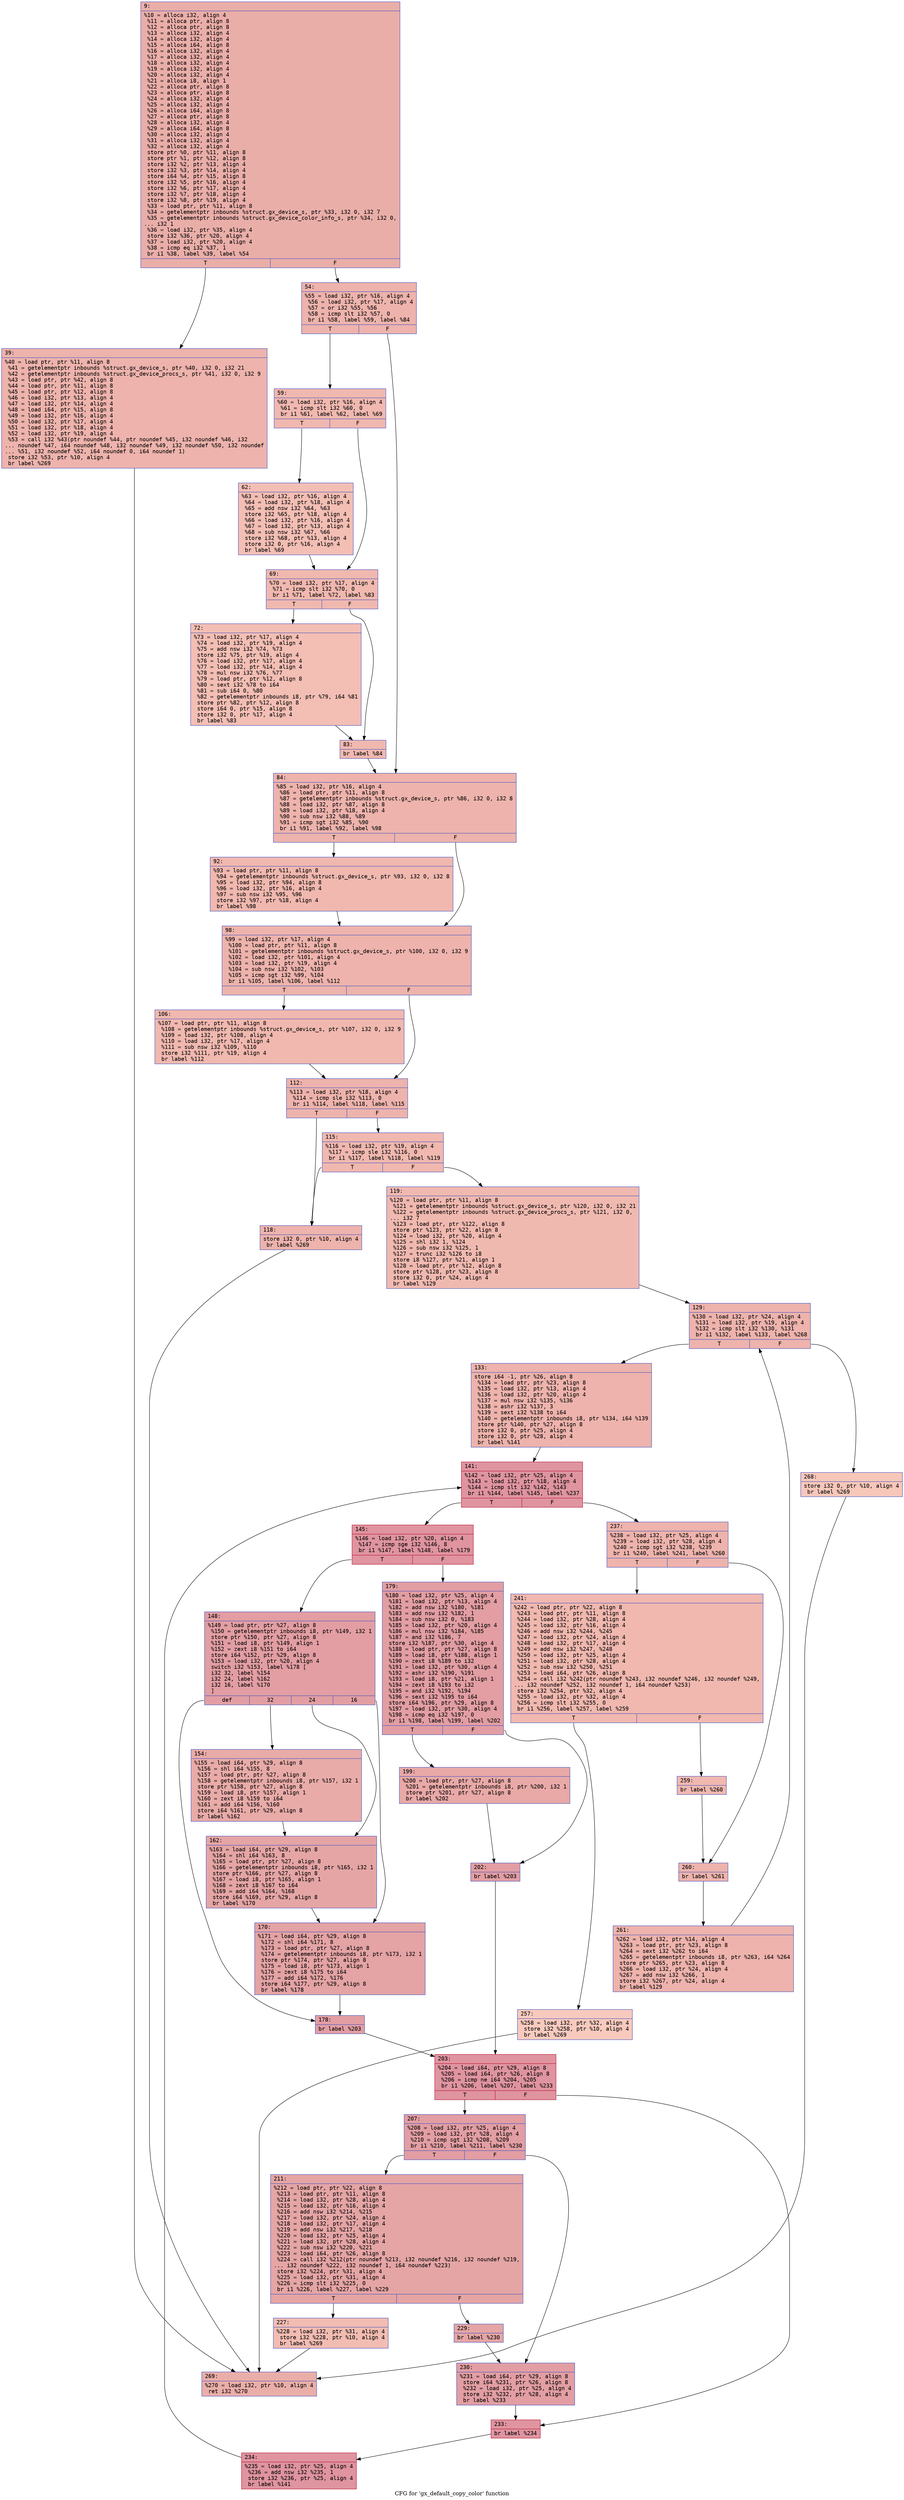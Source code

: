 digraph "CFG for 'gx_default_copy_color' function" {
	label="CFG for 'gx_default_copy_color' function";

	Node0x6000000583c0 [shape=record,color="#3d50c3ff", style=filled, fillcolor="#d0473d70" fontname="Courier",label="{9:\l|  %10 = alloca i32, align 4\l  %11 = alloca ptr, align 8\l  %12 = alloca ptr, align 8\l  %13 = alloca i32, align 4\l  %14 = alloca i32, align 4\l  %15 = alloca i64, align 8\l  %16 = alloca i32, align 4\l  %17 = alloca i32, align 4\l  %18 = alloca i32, align 4\l  %19 = alloca i32, align 4\l  %20 = alloca i32, align 4\l  %21 = alloca i8, align 1\l  %22 = alloca ptr, align 8\l  %23 = alloca ptr, align 8\l  %24 = alloca i32, align 4\l  %25 = alloca i32, align 4\l  %26 = alloca i64, align 8\l  %27 = alloca ptr, align 8\l  %28 = alloca i32, align 4\l  %29 = alloca i64, align 8\l  %30 = alloca i32, align 4\l  %31 = alloca i32, align 4\l  %32 = alloca i32, align 4\l  store ptr %0, ptr %11, align 8\l  store ptr %1, ptr %12, align 8\l  store i32 %2, ptr %13, align 4\l  store i32 %3, ptr %14, align 4\l  store i64 %4, ptr %15, align 8\l  store i32 %5, ptr %16, align 4\l  store i32 %6, ptr %17, align 4\l  store i32 %7, ptr %18, align 4\l  store i32 %8, ptr %19, align 4\l  %33 = load ptr, ptr %11, align 8\l  %34 = getelementptr inbounds %struct.gx_device_s, ptr %33, i32 0, i32 7\l  %35 = getelementptr inbounds %struct.gx_device_color_info_s, ptr %34, i32 0,\l... i32 1\l  %36 = load i32, ptr %35, align 4\l  store i32 %36, ptr %20, align 4\l  %37 = load i32, ptr %20, align 4\l  %38 = icmp eq i32 %37, 1\l  br i1 %38, label %39, label %54\l|{<s0>T|<s1>F}}"];
	Node0x6000000583c0:s0 -> Node0x600000058410[tooltip="9 -> 39\nProbability 50.00%" ];
	Node0x6000000583c0:s1 -> Node0x600000058460[tooltip="9 -> 54\nProbability 50.00%" ];
	Node0x600000058410 [shape=record,color="#3d50c3ff", style=filled, fillcolor="#d6524470" fontname="Courier",label="{39:\l|  %40 = load ptr, ptr %11, align 8\l  %41 = getelementptr inbounds %struct.gx_device_s, ptr %40, i32 0, i32 21\l  %42 = getelementptr inbounds %struct.gx_device_procs_s, ptr %41, i32 0, i32 9\l  %43 = load ptr, ptr %42, align 8\l  %44 = load ptr, ptr %11, align 8\l  %45 = load ptr, ptr %12, align 8\l  %46 = load i32, ptr %13, align 4\l  %47 = load i32, ptr %14, align 4\l  %48 = load i64, ptr %15, align 8\l  %49 = load i32, ptr %16, align 4\l  %50 = load i32, ptr %17, align 4\l  %51 = load i32, ptr %18, align 4\l  %52 = load i32, ptr %19, align 4\l  %53 = call i32 %43(ptr noundef %44, ptr noundef %45, i32 noundef %46, i32\l... noundef %47, i64 noundef %48, i32 noundef %49, i32 noundef %50, i32 noundef\l... %51, i32 noundef %52, i64 noundef 0, i64 noundef 1)\l  store i32 %53, ptr %10, align 4\l  br label %269\l}"];
	Node0x600000058410 -> Node0x600000059130[tooltip="39 -> 269\nProbability 100.00%" ];
	Node0x600000058460 [shape=record,color="#3d50c3ff", style=filled, fillcolor="#d6524470" fontname="Courier",label="{54:\l|  %55 = load i32, ptr %16, align 4\l  %56 = load i32, ptr %17, align 4\l  %57 = or i32 %55, %56\l  %58 = icmp slt i32 %57, 0\l  br i1 %58, label %59, label %84\l|{<s0>T|<s1>F}}"];
	Node0x600000058460:s0 -> Node0x6000000584b0[tooltip="54 -> 59\nProbability 37.50%" ];
	Node0x600000058460:s1 -> Node0x600000058640[tooltip="54 -> 84\nProbability 62.50%" ];
	Node0x6000000584b0 [shape=record,color="#3d50c3ff", style=filled, fillcolor="#dc5d4a70" fontname="Courier",label="{59:\l|  %60 = load i32, ptr %16, align 4\l  %61 = icmp slt i32 %60, 0\l  br i1 %61, label %62, label %69\l|{<s0>T|<s1>F}}"];
	Node0x6000000584b0:s0 -> Node0x600000058500[tooltip="59 -> 62\nProbability 37.50%" ];
	Node0x6000000584b0:s1 -> Node0x600000058550[tooltip="59 -> 69\nProbability 62.50%" ];
	Node0x600000058500 [shape=record,color="#3d50c3ff", style=filled, fillcolor="#e36c5570" fontname="Courier",label="{62:\l|  %63 = load i32, ptr %16, align 4\l  %64 = load i32, ptr %18, align 4\l  %65 = add nsw i32 %64, %63\l  store i32 %65, ptr %18, align 4\l  %66 = load i32, ptr %16, align 4\l  %67 = load i32, ptr %13, align 4\l  %68 = sub nsw i32 %67, %66\l  store i32 %68, ptr %13, align 4\l  store i32 0, ptr %16, align 4\l  br label %69\l}"];
	Node0x600000058500 -> Node0x600000058550[tooltip="62 -> 69\nProbability 100.00%" ];
	Node0x600000058550 [shape=record,color="#3d50c3ff", style=filled, fillcolor="#dc5d4a70" fontname="Courier",label="{69:\l|  %70 = load i32, ptr %17, align 4\l  %71 = icmp slt i32 %70, 0\l  br i1 %71, label %72, label %83\l|{<s0>T|<s1>F}}"];
	Node0x600000058550:s0 -> Node0x6000000585a0[tooltip="69 -> 72\nProbability 37.50%" ];
	Node0x600000058550:s1 -> Node0x6000000585f0[tooltip="69 -> 83\nProbability 62.50%" ];
	Node0x6000000585a0 [shape=record,color="#3d50c3ff", style=filled, fillcolor="#e36c5570" fontname="Courier",label="{72:\l|  %73 = load i32, ptr %17, align 4\l  %74 = load i32, ptr %19, align 4\l  %75 = add nsw i32 %74, %73\l  store i32 %75, ptr %19, align 4\l  %76 = load i32, ptr %17, align 4\l  %77 = load i32, ptr %14, align 4\l  %78 = mul nsw i32 %76, %77\l  %79 = load ptr, ptr %12, align 8\l  %80 = sext i32 %78 to i64\l  %81 = sub i64 0, %80\l  %82 = getelementptr inbounds i8, ptr %79, i64 %81\l  store ptr %82, ptr %12, align 8\l  store i64 0, ptr %15, align 8\l  store i32 0, ptr %17, align 4\l  br label %83\l}"];
	Node0x6000000585a0 -> Node0x6000000585f0[tooltip="72 -> 83\nProbability 100.00%" ];
	Node0x6000000585f0 [shape=record,color="#3d50c3ff", style=filled, fillcolor="#dc5d4a70" fontname="Courier",label="{83:\l|  br label %84\l}"];
	Node0x6000000585f0 -> Node0x600000058640[tooltip="83 -> 84\nProbability 100.00%" ];
	Node0x600000058640 [shape=record,color="#3d50c3ff", style=filled, fillcolor="#d6524470" fontname="Courier",label="{84:\l|  %85 = load i32, ptr %16, align 4\l  %86 = load ptr, ptr %11, align 8\l  %87 = getelementptr inbounds %struct.gx_device_s, ptr %86, i32 0, i32 8\l  %88 = load i32, ptr %87, align 8\l  %89 = load i32, ptr %18, align 4\l  %90 = sub nsw i32 %88, %89\l  %91 = icmp sgt i32 %85, %90\l  br i1 %91, label %92, label %98\l|{<s0>T|<s1>F}}"];
	Node0x600000058640:s0 -> Node0x600000058690[tooltip="84 -> 92\nProbability 50.00%" ];
	Node0x600000058640:s1 -> Node0x6000000586e0[tooltip="84 -> 98\nProbability 50.00%" ];
	Node0x600000058690 [shape=record,color="#3d50c3ff", style=filled, fillcolor="#dc5d4a70" fontname="Courier",label="{92:\l|  %93 = load ptr, ptr %11, align 8\l  %94 = getelementptr inbounds %struct.gx_device_s, ptr %93, i32 0, i32 8\l  %95 = load i32, ptr %94, align 8\l  %96 = load i32, ptr %16, align 4\l  %97 = sub nsw i32 %95, %96\l  store i32 %97, ptr %18, align 4\l  br label %98\l}"];
	Node0x600000058690 -> Node0x6000000586e0[tooltip="92 -> 98\nProbability 100.00%" ];
	Node0x6000000586e0 [shape=record,color="#3d50c3ff", style=filled, fillcolor="#d6524470" fontname="Courier",label="{98:\l|  %99 = load i32, ptr %17, align 4\l  %100 = load ptr, ptr %11, align 8\l  %101 = getelementptr inbounds %struct.gx_device_s, ptr %100, i32 0, i32 9\l  %102 = load i32, ptr %101, align 4\l  %103 = load i32, ptr %19, align 4\l  %104 = sub nsw i32 %102, %103\l  %105 = icmp sgt i32 %99, %104\l  br i1 %105, label %106, label %112\l|{<s0>T|<s1>F}}"];
	Node0x6000000586e0:s0 -> Node0x600000058730[tooltip="98 -> 106\nProbability 50.00%" ];
	Node0x6000000586e0:s1 -> Node0x600000058780[tooltip="98 -> 112\nProbability 50.00%" ];
	Node0x600000058730 [shape=record,color="#3d50c3ff", style=filled, fillcolor="#dc5d4a70" fontname="Courier",label="{106:\l|  %107 = load ptr, ptr %11, align 8\l  %108 = getelementptr inbounds %struct.gx_device_s, ptr %107, i32 0, i32 9\l  %109 = load i32, ptr %108, align 4\l  %110 = load i32, ptr %17, align 4\l  %111 = sub nsw i32 %109, %110\l  store i32 %111, ptr %19, align 4\l  br label %112\l}"];
	Node0x600000058730 -> Node0x600000058780[tooltip="106 -> 112\nProbability 100.00%" ];
	Node0x600000058780 [shape=record,color="#3d50c3ff", style=filled, fillcolor="#d6524470" fontname="Courier",label="{112:\l|  %113 = load i32, ptr %18, align 4\l  %114 = icmp sle i32 %113, 0\l  br i1 %114, label %118, label %115\l|{<s0>T|<s1>F}}"];
	Node0x600000058780:s0 -> Node0x600000058820[tooltip="112 -> 118\nProbability 50.00%" ];
	Node0x600000058780:s1 -> Node0x6000000587d0[tooltip="112 -> 115\nProbability 50.00%" ];
	Node0x6000000587d0 [shape=record,color="#3d50c3ff", style=filled, fillcolor="#dc5d4a70" fontname="Courier",label="{115:\l|  %116 = load i32, ptr %19, align 4\l  %117 = icmp sle i32 %116, 0\l  br i1 %117, label %118, label %119\l|{<s0>T|<s1>F}}"];
	Node0x6000000587d0:s0 -> Node0x600000058820[tooltip="115 -> 118\nProbability 50.00%" ];
	Node0x6000000587d0:s1 -> Node0x600000058870[tooltip="115 -> 119\nProbability 50.00%" ];
	Node0x600000058820 [shape=record,color="#3d50c3ff", style=filled, fillcolor="#d6524470" fontname="Courier",label="{118:\l|  store i32 0, ptr %10, align 4\l  br label %269\l}"];
	Node0x600000058820 -> Node0x600000059130[tooltip="118 -> 269\nProbability 100.00%" ];
	Node0x600000058870 [shape=record,color="#3d50c3ff", style=filled, fillcolor="#de614d70" fontname="Courier",label="{119:\l|  %120 = load ptr, ptr %11, align 8\l  %121 = getelementptr inbounds %struct.gx_device_s, ptr %120, i32 0, i32 21\l  %122 = getelementptr inbounds %struct.gx_device_procs_s, ptr %121, i32 0,\l... i32 7\l  %123 = load ptr, ptr %122, align 8\l  store ptr %123, ptr %22, align 8\l  %124 = load i32, ptr %20, align 4\l  %125 = shl i32 1, %124\l  %126 = sub nsw i32 %125, 1\l  %127 = trunc i32 %126 to i8\l  store i8 %127, ptr %21, align 1\l  %128 = load ptr, ptr %12, align 8\l  store ptr %128, ptr %23, align 8\l  store i32 0, ptr %24, align 4\l  br label %129\l}"];
	Node0x600000058870 -> Node0x6000000588c0[tooltip="119 -> 129\nProbability 100.00%" ];
	Node0x6000000588c0 [shape=record,color="#3d50c3ff", style=filled, fillcolor="#d6524470" fontname="Courier",label="{129:\l|  %130 = load i32, ptr %24, align 4\l  %131 = load i32, ptr %19, align 4\l  %132 = icmp slt i32 %130, %131\l  br i1 %132, label %133, label %268\l|{<s0>T|<s1>F}}"];
	Node0x6000000588c0:s0 -> Node0x600000058910[tooltip="129 -> 133\nProbability 96.88%" ];
	Node0x6000000588c0:s1 -> Node0x6000000590e0[tooltip="129 -> 268\nProbability 3.12%" ];
	Node0x600000058910 [shape=record,color="#3d50c3ff", style=filled, fillcolor="#d6524470" fontname="Courier",label="{133:\l|  store i64 -1, ptr %26, align 8\l  %134 = load ptr, ptr %23, align 8\l  %135 = load i32, ptr %13, align 4\l  %136 = load i32, ptr %20, align 4\l  %137 = mul nsw i32 %135, %136\l  %138 = ashr i32 %137, 3\l  %139 = sext i32 %138 to i64\l  %140 = getelementptr inbounds i8, ptr %134, i64 %139\l  store ptr %140, ptr %27, align 8\l  store i32 0, ptr %25, align 4\l  store i32 0, ptr %28, align 4\l  br label %141\l}"];
	Node0x600000058910 -> Node0x600000058960[tooltip="133 -> 141\nProbability 100.00%" ];
	Node0x600000058960 [shape=record,color="#b70d28ff", style=filled, fillcolor="#b70d2870" fontname="Courier",label="{141:\l|  %142 = load i32, ptr %25, align 4\l  %143 = load i32, ptr %18, align 4\l  %144 = icmp slt i32 %142, %143\l  br i1 %144, label %145, label %237\l|{<s0>T|<s1>F}}"];
	Node0x600000058960:s0 -> Node0x6000000589b0[tooltip="141 -> 145\nProbability 96.88%" ];
	Node0x600000058960:s1 -> Node0x600000058f00[tooltip="141 -> 237\nProbability 3.12%" ];
	Node0x6000000589b0 [shape=record,color="#b70d28ff", style=filled, fillcolor="#b70d2870" fontname="Courier",label="{145:\l|  %146 = load i32, ptr %20, align 4\l  %147 = icmp sge i32 %146, 8\l  br i1 %147, label %148, label %179\l|{<s0>T|<s1>F}}"];
	Node0x6000000589b0:s0 -> Node0x600000058a00[tooltip="145 -> 148\nProbability 50.00%" ];
	Node0x6000000589b0:s1 -> Node0x600000058b90[tooltip="145 -> 179\nProbability 50.00%" ];
	Node0x600000058a00 [shape=record,color="#3d50c3ff", style=filled, fillcolor="#be242e70" fontname="Courier",label="{148:\l|  %149 = load ptr, ptr %27, align 8\l  %150 = getelementptr inbounds i8, ptr %149, i32 1\l  store ptr %150, ptr %27, align 8\l  %151 = load i8, ptr %149, align 1\l  %152 = zext i8 %151 to i64\l  store i64 %152, ptr %29, align 8\l  %153 = load i32, ptr %20, align 4\l  switch i32 %153, label %178 [\l    i32 32, label %154\l    i32 24, label %162\l    i32 16, label %170\l  ]\l|{<s0>def|<s1>32|<s2>24|<s3>16}}"];
	Node0x600000058a00:s0 -> Node0x600000058b40[tooltip="148 -> 178\nProbability 25.00%" ];
	Node0x600000058a00:s1 -> Node0x600000058a50[tooltip="148 -> 154\nProbability 25.00%" ];
	Node0x600000058a00:s2 -> Node0x600000058aa0[tooltip="148 -> 162\nProbability 25.00%" ];
	Node0x600000058a00:s3 -> Node0x600000058af0[tooltip="148 -> 170\nProbability 25.00%" ];
	Node0x600000058a50 [shape=record,color="#3d50c3ff", style=filled, fillcolor="#cc403a70" fontname="Courier",label="{154:\l|  %155 = load i64, ptr %29, align 8\l  %156 = shl i64 %155, 8\l  %157 = load ptr, ptr %27, align 8\l  %158 = getelementptr inbounds i8, ptr %157, i32 1\l  store ptr %158, ptr %27, align 8\l  %159 = load i8, ptr %157, align 1\l  %160 = zext i8 %159 to i64\l  %161 = add i64 %156, %160\l  store i64 %161, ptr %29, align 8\l  br label %162\l}"];
	Node0x600000058a50 -> Node0x600000058aa0[tooltip="154 -> 162\nProbability 100.00%" ];
	Node0x600000058aa0 [shape=record,color="#3d50c3ff", style=filled, fillcolor="#c5333470" fontname="Courier",label="{162:\l|  %163 = load i64, ptr %29, align 8\l  %164 = shl i64 %163, 8\l  %165 = load ptr, ptr %27, align 8\l  %166 = getelementptr inbounds i8, ptr %165, i32 1\l  store ptr %166, ptr %27, align 8\l  %167 = load i8, ptr %165, align 1\l  %168 = zext i8 %167 to i64\l  %169 = add i64 %164, %168\l  store i64 %169, ptr %29, align 8\l  br label %170\l}"];
	Node0x600000058aa0 -> Node0x600000058af0[tooltip="162 -> 170\nProbability 100.00%" ];
	Node0x600000058af0 [shape=record,color="#3d50c3ff", style=filled, fillcolor="#c32e3170" fontname="Courier",label="{170:\l|  %171 = load i64, ptr %29, align 8\l  %172 = shl i64 %171, 8\l  %173 = load ptr, ptr %27, align 8\l  %174 = getelementptr inbounds i8, ptr %173, i32 1\l  store ptr %174, ptr %27, align 8\l  %175 = load i8, ptr %173, align 1\l  %176 = zext i8 %175 to i64\l  %177 = add i64 %172, %176\l  store i64 %177, ptr %29, align 8\l  br label %178\l}"];
	Node0x600000058af0 -> Node0x600000058b40[tooltip="170 -> 178\nProbability 100.00%" ];
	Node0x600000058b40 [shape=record,color="#3d50c3ff", style=filled, fillcolor="#be242e70" fontname="Courier",label="{178:\l|  br label %203\l}"];
	Node0x600000058b40 -> Node0x600000058c80[tooltip="178 -> 203\nProbability 100.00%" ];
	Node0x600000058b90 [shape=record,color="#3d50c3ff", style=filled, fillcolor="#be242e70" fontname="Courier",label="{179:\l|  %180 = load i32, ptr %25, align 4\l  %181 = load i32, ptr %13, align 4\l  %182 = add nsw i32 %180, %181\l  %183 = add nsw i32 %182, 1\l  %184 = sub nsw i32 0, %183\l  %185 = load i32, ptr %20, align 4\l  %186 = mul nsw i32 %184, %185\l  %187 = and i32 %186, 7\l  store i32 %187, ptr %30, align 4\l  %188 = load ptr, ptr %27, align 8\l  %189 = load i8, ptr %188, align 1\l  %190 = zext i8 %189 to i32\l  %191 = load i32, ptr %30, align 4\l  %192 = ashr i32 %190, %191\l  %193 = load i8, ptr %21, align 1\l  %194 = zext i8 %193 to i32\l  %195 = and i32 %192, %194\l  %196 = sext i32 %195 to i64\l  store i64 %196, ptr %29, align 8\l  %197 = load i32, ptr %30, align 4\l  %198 = icmp eq i32 %197, 0\l  br i1 %198, label %199, label %202\l|{<s0>T|<s1>F}}"];
	Node0x600000058b90:s0 -> Node0x600000058be0[tooltip="179 -> 199\nProbability 37.50%" ];
	Node0x600000058b90:s1 -> Node0x600000058c30[tooltip="179 -> 202\nProbability 62.50%" ];
	Node0x600000058be0 [shape=record,color="#3d50c3ff", style=filled, fillcolor="#ca3b3770" fontname="Courier",label="{199:\l|  %200 = load ptr, ptr %27, align 8\l  %201 = getelementptr inbounds i8, ptr %200, i32 1\l  store ptr %201, ptr %27, align 8\l  br label %202\l}"];
	Node0x600000058be0 -> Node0x600000058c30[tooltip="199 -> 202\nProbability 100.00%" ];
	Node0x600000058c30 [shape=record,color="#3d50c3ff", style=filled, fillcolor="#be242e70" fontname="Courier",label="{202:\l|  br label %203\l}"];
	Node0x600000058c30 -> Node0x600000058c80[tooltip="202 -> 203\nProbability 100.00%" ];
	Node0x600000058c80 [shape=record,color="#b70d28ff", style=filled, fillcolor="#b70d2870" fontname="Courier",label="{203:\l|  %204 = load i64, ptr %29, align 8\l  %205 = load i64, ptr %26, align 8\l  %206 = icmp ne i64 %204, %205\l  br i1 %206, label %207, label %233\l|{<s0>T|<s1>F}}"];
	Node0x600000058c80:s0 -> Node0x600000058cd0[tooltip="203 -> 207\nProbability 50.00%" ];
	Node0x600000058c80:s1 -> Node0x600000058e60[tooltip="203 -> 233\nProbability 50.00%" ];
	Node0x600000058cd0 [shape=record,color="#3d50c3ff", style=filled, fillcolor="#be242e70" fontname="Courier",label="{207:\l|  %208 = load i32, ptr %25, align 4\l  %209 = load i32, ptr %28, align 4\l  %210 = icmp sgt i32 %208, %209\l  br i1 %210, label %211, label %230\l|{<s0>T|<s1>F}}"];
	Node0x600000058cd0:s0 -> Node0x600000058d20[tooltip="207 -> 211\nProbability 50.00%" ];
	Node0x600000058cd0:s1 -> Node0x600000058e10[tooltip="207 -> 230\nProbability 50.00%" ];
	Node0x600000058d20 [shape=record,color="#3d50c3ff", style=filled, fillcolor="#c5333470" fontname="Courier",label="{211:\l|  %212 = load ptr, ptr %22, align 8\l  %213 = load ptr, ptr %11, align 8\l  %214 = load i32, ptr %28, align 4\l  %215 = load i32, ptr %16, align 4\l  %216 = add nsw i32 %214, %215\l  %217 = load i32, ptr %24, align 4\l  %218 = load i32, ptr %17, align 4\l  %219 = add nsw i32 %217, %218\l  %220 = load i32, ptr %25, align 4\l  %221 = load i32, ptr %28, align 4\l  %222 = sub nsw i32 %220, %221\l  %223 = load i64, ptr %26, align 8\l  %224 = call i32 %212(ptr noundef %213, i32 noundef %216, i32 noundef %219,\l... i32 noundef %222, i32 noundef 1, i64 noundef %223)\l  store i32 %224, ptr %31, align 4\l  %225 = load i32, ptr %31, align 4\l  %226 = icmp slt i32 %225, 0\l  br i1 %226, label %227, label %229\l|{<s0>T|<s1>F}}"];
	Node0x600000058d20:s0 -> Node0x600000058d70[tooltip="211 -> 227\nProbability 3.12%" ];
	Node0x600000058d20:s1 -> Node0x600000058dc0[tooltip="211 -> 229\nProbability 96.88%" ];
	Node0x600000058d70 [shape=record,color="#3d50c3ff", style=filled, fillcolor="#e1675170" fontname="Courier",label="{227:\l|  %228 = load i32, ptr %31, align 4\l  store i32 %228, ptr %10, align 4\l  br label %269\l}"];
	Node0x600000058d70 -> Node0x600000059130[tooltip="227 -> 269\nProbability 100.00%" ];
	Node0x600000058dc0 [shape=record,color="#3d50c3ff", style=filled, fillcolor="#c5333470" fontname="Courier",label="{229:\l|  br label %230\l}"];
	Node0x600000058dc0 -> Node0x600000058e10[tooltip="229 -> 230\nProbability 100.00%" ];
	Node0x600000058e10 [shape=record,color="#3d50c3ff", style=filled, fillcolor="#be242e70" fontname="Courier",label="{230:\l|  %231 = load i64, ptr %29, align 8\l  store i64 %231, ptr %26, align 8\l  %232 = load i32, ptr %25, align 4\l  store i32 %232, ptr %28, align 4\l  br label %233\l}"];
	Node0x600000058e10 -> Node0x600000058e60[tooltip="230 -> 233\nProbability 100.00%" ];
	Node0x600000058e60 [shape=record,color="#b70d28ff", style=filled, fillcolor="#b70d2870" fontname="Courier",label="{233:\l|  br label %234\l}"];
	Node0x600000058e60 -> Node0x600000058eb0[tooltip="233 -> 234\nProbability 100.00%" ];
	Node0x600000058eb0 [shape=record,color="#b70d28ff", style=filled, fillcolor="#b70d2870" fontname="Courier",label="{234:\l|  %235 = load i32, ptr %25, align 4\l  %236 = add nsw i32 %235, 1\l  store i32 %236, ptr %25, align 4\l  br label %141\l}"];
	Node0x600000058eb0 -> Node0x600000058960[tooltip="234 -> 141\nProbability 100.00%" ];
	Node0x600000058f00 [shape=record,color="#3d50c3ff", style=filled, fillcolor="#d6524470" fontname="Courier",label="{237:\l|  %238 = load i32, ptr %25, align 4\l  %239 = load i32, ptr %28, align 4\l  %240 = icmp sgt i32 %238, %239\l  br i1 %240, label %241, label %260\l|{<s0>T|<s1>F}}"];
	Node0x600000058f00:s0 -> Node0x600000058f50[tooltip="237 -> 241\nProbability 50.00%" ];
	Node0x600000058f00:s1 -> Node0x600000059040[tooltip="237 -> 260\nProbability 50.00%" ];
	Node0x600000058f50 [shape=record,color="#3d50c3ff", style=filled, fillcolor="#dc5d4a70" fontname="Courier",label="{241:\l|  %242 = load ptr, ptr %22, align 8\l  %243 = load ptr, ptr %11, align 8\l  %244 = load i32, ptr %28, align 4\l  %245 = load i32, ptr %16, align 4\l  %246 = add nsw i32 %244, %245\l  %247 = load i32, ptr %24, align 4\l  %248 = load i32, ptr %17, align 4\l  %249 = add nsw i32 %247, %248\l  %250 = load i32, ptr %25, align 4\l  %251 = load i32, ptr %28, align 4\l  %252 = sub nsw i32 %250, %251\l  %253 = load i64, ptr %26, align 8\l  %254 = call i32 %242(ptr noundef %243, i32 noundef %246, i32 noundef %249,\l... i32 noundef %252, i32 noundef 1, i64 noundef %253)\l  store i32 %254, ptr %32, align 4\l  %255 = load i32, ptr %32, align 4\l  %256 = icmp slt i32 %255, 0\l  br i1 %256, label %257, label %259\l|{<s0>T|<s1>F}}"];
	Node0x600000058f50:s0 -> Node0x600000058fa0[tooltip="241 -> 257\nProbability 3.12%" ];
	Node0x600000058f50:s1 -> Node0x600000058ff0[tooltip="241 -> 259\nProbability 96.88%" ];
	Node0x600000058fa0 [shape=record,color="#3d50c3ff", style=filled, fillcolor="#ef886b70" fontname="Courier",label="{257:\l|  %258 = load i32, ptr %32, align 4\l  store i32 %258, ptr %10, align 4\l  br label %269\l}"];
	Node0x600000058fa0 -> Node0x600000059130[tooltip="257 -> 269\nProbability 100.00%" ];
	Node0x600000058ff0 [shape=record,color="#3d50c3ff", style=filled, fillcolor="#dc5d4a70" fontname="Courier",label="{259:\l|  br label %260\l}"];
	Node0x600000058ff0 -> Node0x600000059040[tooltip="259 -> 260\nProbability 100.00%" ];
	Node0x600000059040 [shape=record,color="#3d50c3ff", style=filled, fillcolor="#d6524470" fontname="Courier",label="{260:\l|  br label %261\l}"];
	Node0x600000059040 -> Node0x600000059090[tooltip="260 -> 261\nProbability 100.00%" ];
	Node0x600000059090 [shape=record,color="#3d50c3ff", style=filled, fillcolor="#d6524470" fontname="Courier",label="{261:\l|  %262 = load i32, ptr %14, align 4\l  %263 = load ptr, ptr %23, align 8\l  %264 = sext i32 %262 to i64\l  %265 = getelementptr inbounds i8, ptr %263, i64 %264\l  store ptr %265, ptr %23, align 8\l  %266 = load i32, ptr %24, align 4\l  %267 = add nsw i32 %266, 1\l  store i32 %267, ptr %24, align 4\l  br label %129\l}"];
	Node0x600000059090 -> Node0x6000000588c0[tooltip="261 -> 129\nProbability 100.00%" ];
	Node0x6000000590e0 [shape=record,color="#3d50c3ff", style=filled, fillcolor="#ec7f6370" fontname="Courier",label="{268:\l|  store i32 0, ptr %10, align 4\l  br label %269\l}"];
	Node0x6000000590e0 -> Node0x600000059130[tooltip="268 -> 269\nProbability 100.00%" ];
	Node0x600000059130 [shape=record,color="#3d50c3ff", style=filled, fillcolor="#d0473d70" fontname="Courier",label="{269:\l|  %270 = load i32, ptr %10, align 4\l  ret i32 %270\l}"];
}
